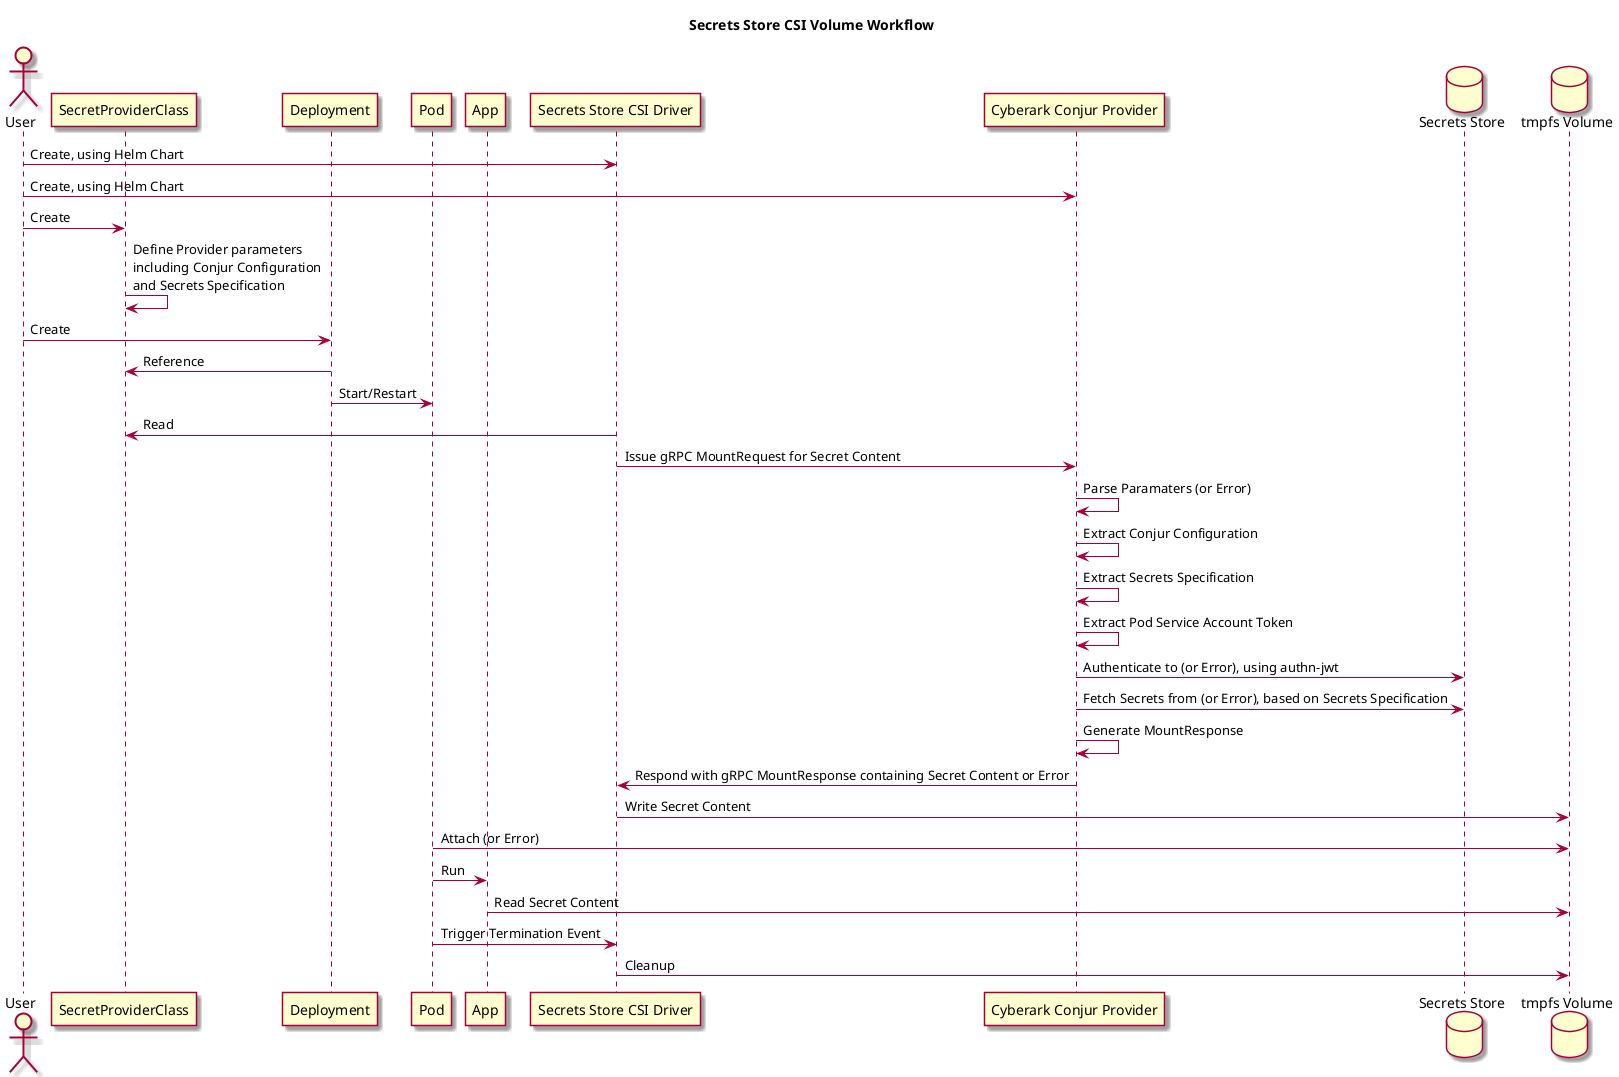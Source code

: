 @startuml

skin rose

title Secrets Store CSI Volume Workflow

!define OBJECTS https://raw.githubusercontent.com/awslabs/aws-icons-for-plantuml/v14.0/dist

actor User
participant "SecretProviderClass" as SecretProviderClass
participant "Deployment" as Deployment
participant "Pod" as Pod
participant "App" as App
participant "Secrets Store CSI Driver" as Driver
participant "Cyberark Conjur Provider" as Provider
database "Secrets Store" as Store
database "tmpfs Volume" as Volume

User -> Driver: Create, using Helm Chart
User -> Provider: Create, using Helm Chart
User -> SecretProviderClass: Create
SecretProviderClass -> SecretProviderClass: Define Provider parameters \nincluding Conjur Configuration \nand Secrets Specification
User -> Deployment: Create
Deployment -> SecretProviderClass: Reference
Deployment -> Pod: Start/Restart
Driver -> SecretProviderClass: Read
Driver -> Provider: Issue gRPC MountRequest for Secret Content
Provider -> Provider: Parse Paramaters (or Error)
Provider -> Provider: Extract Conjur Configuration
Provider -> Provider: Extract Secrets Specification
Provider -> Provider: Extract Pod Service Account Token 
Provider -> Store: Authenticate to (or Error), using authn-jwt 
Provider -> Store: Fetch Secrets from (or Error), based on Secrets Specification 
Provider -> Provider: Generate MountResponse
Provider -> Driver: Respond with gRPC MountResponse containing Secret Content or Error
Driver -> Volume: Write Secret Content

Pod -> Volume: Attach (or Error)
Pod -> App: Run
App -> Volume: Read Secret Content
Pod -> Driver: Trigger Termination Event
Driver -> Volume: Cleanup

@enduml